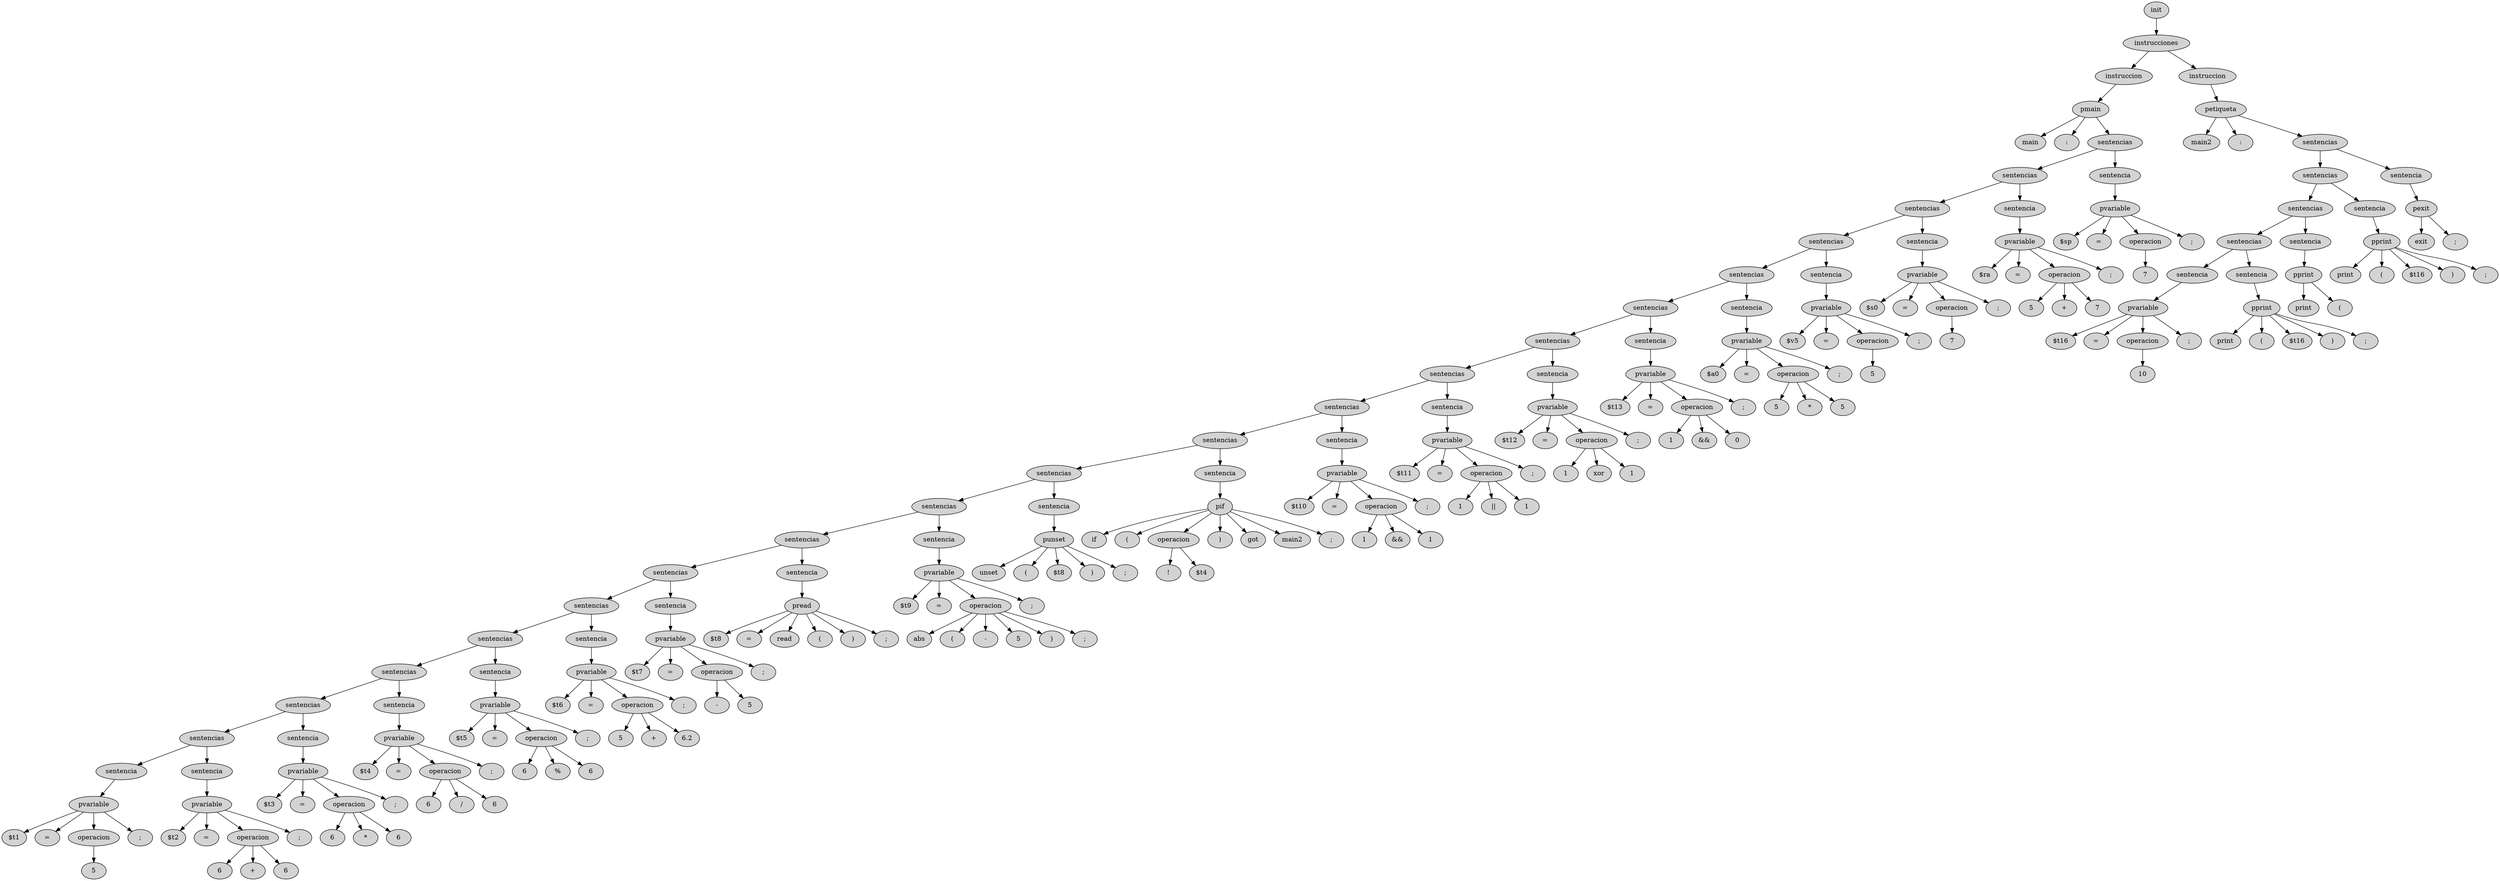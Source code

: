 digraph{ 
235[style = "filled" ; label = "init"] 
234[style = "filled" ; label = "instrucciones"] 
196[style = "filled" ; label = "instruccion"] 
193[style = "filled" ; label = "pmain"] 
194[style = "filled" ; label = "main"] 
195[style = "filled" ; label = ":"] 
192[style = "filled" ; label = "sentencias"] 
184[style = "filled" ; label = "sentencias"] 
174[style = "filled" ; label = "sentencias"] 
166[style = "filled" ; label = "sentencias"] 
158[style = "filled" ; label = "sentencias"] 
148[style = "filled" ; label = "sentencias"] 
138[style = "filled" ; label = "sentencias"] 
128[style = "filled" ; label = "sentencias"] 
118[style = "filled" ; label = "sentencias"] 
108[style = "filled" ; label = "sentencias"] 
96[style = "filled" ; label = "sentencias"] 
88[style = "filled" ; label = "sentencias"] 
75[style = "filled" ; label = "sentencias"] 
66[style = "filled" ; label = "sentencias"] 
57[style = "filled" ; label = "sentencias"] 
47[style = "filled" ; label = "sentencias"] 
37[style = "filled" ; label = "sentencias"] 
27[style = "filled" ; label = "sentencias"] 
17[style = "filled" ; label = "sentencias"] 
7[style = "filled" ; label = "sentencia"] 
3[style = "filled" ; label = "pvariable"] 
4[style = "filled" ; label = "$t1"] 
5[style = "filled" ; label = "="] 
2[style = "filled" ; label = "operacion"] 
1[style = "filled" ; label = "5"] 
6[style = "filled" ; label = ";"] 
16[style = "filled" ; label = "sentencia"] 
12[style = "filled" ; label = "pvariable"] 
13[style = "filled" ; label = "$t2"] 
14[style = "filled" ; label = "="] 
10[style = "filled" ; label = "operacion"] 
8[style = "filled" ; label = "6"] 
11[style = "filled" ; label = "+"] 
9[style = "filled" ; label = "6"] 
15[style = "filled" ; label = ";"] 
26[style = "filled" ; label = "sentencia"] 
22[style = "filled" ; label = "pvariable"] 
23[style = "filled" ; label = "$t3"] 
24[style = "filled" ; label = "="] 
20[style = "filled" ; label = "operacion"] 
18[style = "filled" ; label = "6"] 
21[style = "filled" ; label = "*"] 
19[style = "filled" ; label = "6"] 
25[style = "filled" ; label = ";"] 
36[style = "filled" ; label = "sentencia"] 
32[style = "filled" ; label = "pvariable"] 
33[style = "filled" ; label = "$t4"] 
34[style = "filled" ; label = "="] 
30[style = "filled" ; label = "operacion"] 
28[style = "filled" ; label = "6"] 
31[style = "filled" ; label = "/"] 
29[style = "filled" ; label = "6"] 
35[style = "filled" ; label = ";"] 
46[style = "filled" ; label = "sentencia"] 
42[style = "filled" ; label = "pvariable"] 
43[style = "filled" ; label = "$t5"] 
44[style = "filled" ; label = "="] 
40[style = "filled" ; label = "operacion"] 
38[style = "filled" ; label = "6"] 
41[style = "filled" ; label = "%"] 
39[style = "filled" ; label = "6"] 
45[style = "filled" ; label = ";"] 
56[style = "filled" ; label = "sentencia"] 
52[style = "filled" ; label = "pvariable"] 
53[style = "filled" ; label = "$t6"] 
54[style = "filled" ; label = "="] 
50[style = "filled" ; label = "operacion"] 
48[style = "filled" ; label = "5"] 
51[style = "filled" ; label = "+"] 
49[style = "filled" ; label = "6.2"] 
55[style = "filled" ; label = ";"] 
65[style = "filled" ; label = "sentencia"] 
61[style = "filled" ; label = "pvariable"] 
62[style = "filled" ; label = "$t7"] 
63[style = "filled" ; label = "="] 
59[style = "filled" ; label = "operacion"] 
60[style = "filled" ; label = "-"] 
58[style = "filled" ; label = "5"] 
64[style = "filled" ; label = ";"] 
74[style = "filled" ; label = "sentencia"] 
67[style = "filled" ; label = "pread"] 
68[style = "filled" ; label = "$t8"] 
69[style = "filled" ; label = "="] 
70[style = "filled" ; label = "read"] 
71[style = "filled" ; label = "("] 
72[style = "filled" ; label = ")"] 
73[style = "filled" ; label = ";"] 
87[style = "filled" ; label = "sentencia"] 
83[style = "filled" ; label = "pvariable"] 
84[style = "filled" ; label = "$t9"] 
85[style = "filled" ; label = "="] 
77[style = "filled" ; label = "operacion"] 
78[style = "filled" ; label = "abs"] 
79[style = "filled" ; label = "("] 
80[style = "filled" ; label = "-"] 
76[style = "filled" ; label = "5"] 
81[style = "filled" ; label = ")"] 
82[style = "filled" ; label = ";"] 
86[style = "filled" ; label = ";"] 
95[style = "filled" ; label = "sentencia"] 
89[style = "filled" ; label = "punset"] 
90[style = "filled" ; label = "unset"] 
91[style = "filled" ; label = "("] 
92[style = "filled" ; label = "$t8"] 
93[style = "filled" ; label = ")"] 
94[style = "filled" ; label = ";"] 
107[style = "filled" ; label = "sentencia"] 
100[style = "filled" ; label = "pif"] 
101[style = "filled" ; label = "if"] 
102[style = "filled" ; label = "("] 
98[style = "filled" ; label = "operacion"] 
99[style = "filled" ; label = "!"] 
97[style = "filled" ; label = "$t4"] 
103[style = "filled" ; label = ")"] 
104[style = "filled" ; label = "got"] 
105[style = "filled" ; label = "main2"] 
106[style = "filled" ; label = ";"] 
117[style = "filled" ; label = "sentencia"] 
113[style = "filled" ; label = "pvariable"] 
114[style = "filled" ; label = "$t10"] 
115[style = "filled" ; label = "="] 
111[style = "filled" ; label = "operacion"] 
109[style = "filled" ; label = "1"] 
112[style = "filled" ; label = "&&"] 
110[style = "filled" ; label = "1"] 
116[style = "filled" ; label = ";"] 
127[style = "filled" ; label = "sentencia"] 
123[style = "filled" ; label = "pvariable"] 
124[style = "filled" ; label = "$t11"] 
125[style = "filled" ; label = "="] 
121[style = "filled" ; label = "operacion"] 
119[style = "filled" ; label = "1"] 
122[style = "filled" ; label = "||"] 
120[style = "filled" ; label = "1"] 
126[style = "filled" ; label = ";"] 
137[style = "filled" ; label = "sentencia"] 
133[style = "filled" ; label = "pvariable"] 
134[style = "filled" ; label = "$t12"] 
135[style = "filled" ; label = "="] 
131[style = "filled" ; label = "operacion"] 
129[style = "filled" ; label = "1"] 
132[style = "filled" ; label = "xor"] 
130[style = "filled" ; label = "1"] 
136[style = "filled" ; label = ";"] 
147[style = "filled" ; label = "sentencia"] 
143[style = "filled" ; label = "pvariable"] 
144[style = "filled" ; label = "$t13"] 
145[style = "filled" ; label = "="] 
141[style = "filled" ; label = "operacion"] 
139[style = "filled" ; label = "1"] 
142[style = "filled" ; label = "&&"] 
140[style = "filled" ; label = "0"] 
146[style = "filled" ; label = ";"] 
157[style = "filled" ; label = "sentencia"] 
153[style = "filled" ; label = "pvariable"] 
154[style = "filled" ; label = "$a0"] 
155[style = "filled" ; label = "="] 
151[style = "filled" ; label = "operacion"] 
149[style = "filled" ; label = "5"] 
152[style = "filled" ; label = "*"] 
150[style = "filled" ; label = "5"] 
156[style = "filled" ; label = ";"] 
165[style = "filled" ; label = "sentencia"] 
161[style = "filled" ; label = "pvariable"] 
162[style = "filled" ; label = "$v5"] 
163[style = "filled" ; label = "="] 
160[style = "filled" ; label = "operacion"] 
159[style = "filled" ; label = "5"] 
164[style = "filled" ; label = ";"] 
173[style = "filled" ; label = "sentencia"] 
169[style = "filled" ; label = "pvariable"] 
170[style = "filled" ; label = "$s0"] 
171[style = "filled" ; label = "="] 
168[style = "filled" ; label = "operacion"] 
167[style = "filled" ; label = "7"] 
172[style = "filled" ; label = ";"] 
183[style = "filled" ; label = "sentencia"] 
179[style = "filled" ; label = "pvariable"] 
180[style = "filled" ; label = "$ra"] 
181[style = "filled" ; label = "="] 
177[style = "filled" ; label = "operacion"] 
175[style = "filled" ; label = "5"] 
178[style = "filled" ; label = "+"] 
176[style = "filled" ; label = "7"] 
182[style = "filled" ; label = ";"] 
191[style = "filled" ; label = "sentencia"] 
187[style = "filled" ; label = "pvariable"] 
188[style = "filled" ; label = "$sp"] 
189[style = "filled" ; label = "="] 
186[style = "filled" ; label = "operacion"] 
185[style = "filled" ; label = "7"] 
190[style = "filled" ; label = ";"] 
233[style = "filled" ; label = "instruccion"] 
230[style = "filled" ; label = "petiqueta"] 
231[style = "filled" ; label = "main2"] 
232[style = "filled" ; label = ":"] 
229[style = "filled" ; label = "sentencias"] 
224[style = "filled" ; label = "sentencias"] 
216[style = "filled" ; label = "sentencias"] 
211[style = "filled" ; label = "sentencias"] 
203[style = "filled" ; label = "sentencia"] 
199[style = "filled" ; label = "pvariable"] 
200[style = "filled" ; label = "$t16"] 
201[style = "filled" ; label = "="] 
198[style = "filled" ; label = "operacion"] 
197[style = "filled" ; label = "10"] 
202[style = "filled" ; label = ";"] 
210[style = "filled" ; label = "sentencia"] 
204[style = "filled" ; label = "pprint"] 
205[style = "filled" ; label = "print"] 
206[style = "filled" ; label = "("] 
207[style = "filled" ; label = "$t16"] 
208[style = "filled" ; label = ")"] 
209[style = "filled" ; label = ";"] 
215[style = "filled" ; label = "sentencia"] 
212[style = "filled" ; label = "pprint"] 
213[style = "filled" ; label = "print"] 
214[style = "filled" ; label = "("] 
223[style = "filled" ; label = "sentencia"] 
217[style = "filled" ; label = "pprint"] 
218[style = "filled" ; label = "print"] 
219[style = "filled" ; label = "("] 
220[style = "filled" ; label = "$t16"] 
221[style = "filled" ; label = ")"] 
222[style = "filled" ; label = ";"] 
228[style = "filled" ; label = "sentencia"] 
225[style = "filled" ; label = "pexit"] 
226[style = "filled" ; label = "exit"] 
227[style = "filled" ; label = ";"] 
235->234;
234->196;
196->193;
193->194;
193->195;
193->192;
192->184;
184->174;
174->166;
166->158;
158->148;
148->138;
138->128;
128->118;
118->108;
108->96;
96->88;
88->75;
75->66;
66->57;
57->47;
47->37;
37->27;
27->17;
17->7;
7->3;
3->4;
3->5;
3->2;
2->1;
3->6;
17->16;
16->12;
12->13;
12->14;
12->10;
10->8;
10->11;
10->9;
12->15;
27->26;
26->22;
22->23;
22->24;
22->20;
20->18;
20->21;
20->19;
22->25;
37->36;
36->32;
32->33;
32->34;
32->30;
30->28;
30->31;
30->29;
32->35;
47->46;
46->42;
42->43;
42->44;
42->40;
40->38;
40->41;
40->39;
42->45;
57->56;
56->52;
52->53;
52->54;
52->50;
50->48;
50->51;
50->49;
52->55;
66->65;
65->61;
61->62;
61->63;
61->59;
59->60;
59->58;
61->64;
75->74;
74->67;
67->68;
67->69;
67->70;
67->71;
67->72;
67->73;
88->87;
87->83;
83->84;
83->85;
83->77;
77->78;
77->79;
77->80;
77->76;
77->81;
77->82;
83->86;
96->95;
95->89;
89->90;
89->91;
89->92;
89->93;
89->94;
108->107;
107->100;
100->101;
100->102;
100->98;
98->99;
98->97;
100->103;
100->104;
100->105;
100->106;
118->117;
117->113;
113->114;
113->115;
113->111;
111->109;
111->112;
111->110;
113->116;
128->127;
127->123;
123->124;
123->125;
123->121;
121->119;
121->122;
121->120;
123->126;
138->137;
137->133;
133->134;
133->135;
133->131;
131->129;
131->132;
131->130;
133->136;
148->147;
147->143;
143->144;
143->145;
143->141;
141->139;
141->142;
141->140;
143->146;
158->157;
157->153;
153->154;
153->155;
153->151;
151->149;
151->152;
151->150;
153->156;
166->165;
165->161;
161->162;
161->163;
161->160;
160->159;
161->164;
174->173;
173->169;
169->170;
169->171;
169->168;
168->167;
169->172;
184->183;
183->179;
179->180;
179->181;
179->177;
177->175;
177->178;
177->176;
179->182;
192->191;
191->187;
187->188;
187->189;
187->186;
186->185;
187->190;
234->233;
233->230;
230->231;
230->232;
230->229;
229->224;
224->216;
216->211;
211->203;
203->199;
199->200;
199->201;
199->198;
198->197;
199->202;
211->210;
210->204;
204->205;
204->206;
204->207;
204->208;
204->209;
216->215;
215->212;
212->213;
212->214;
224->223;
223->217;
217->218;
217->219;
217->220;
217->221;
217->222;
229->228;
228->225;
225->226;
225->227;

}